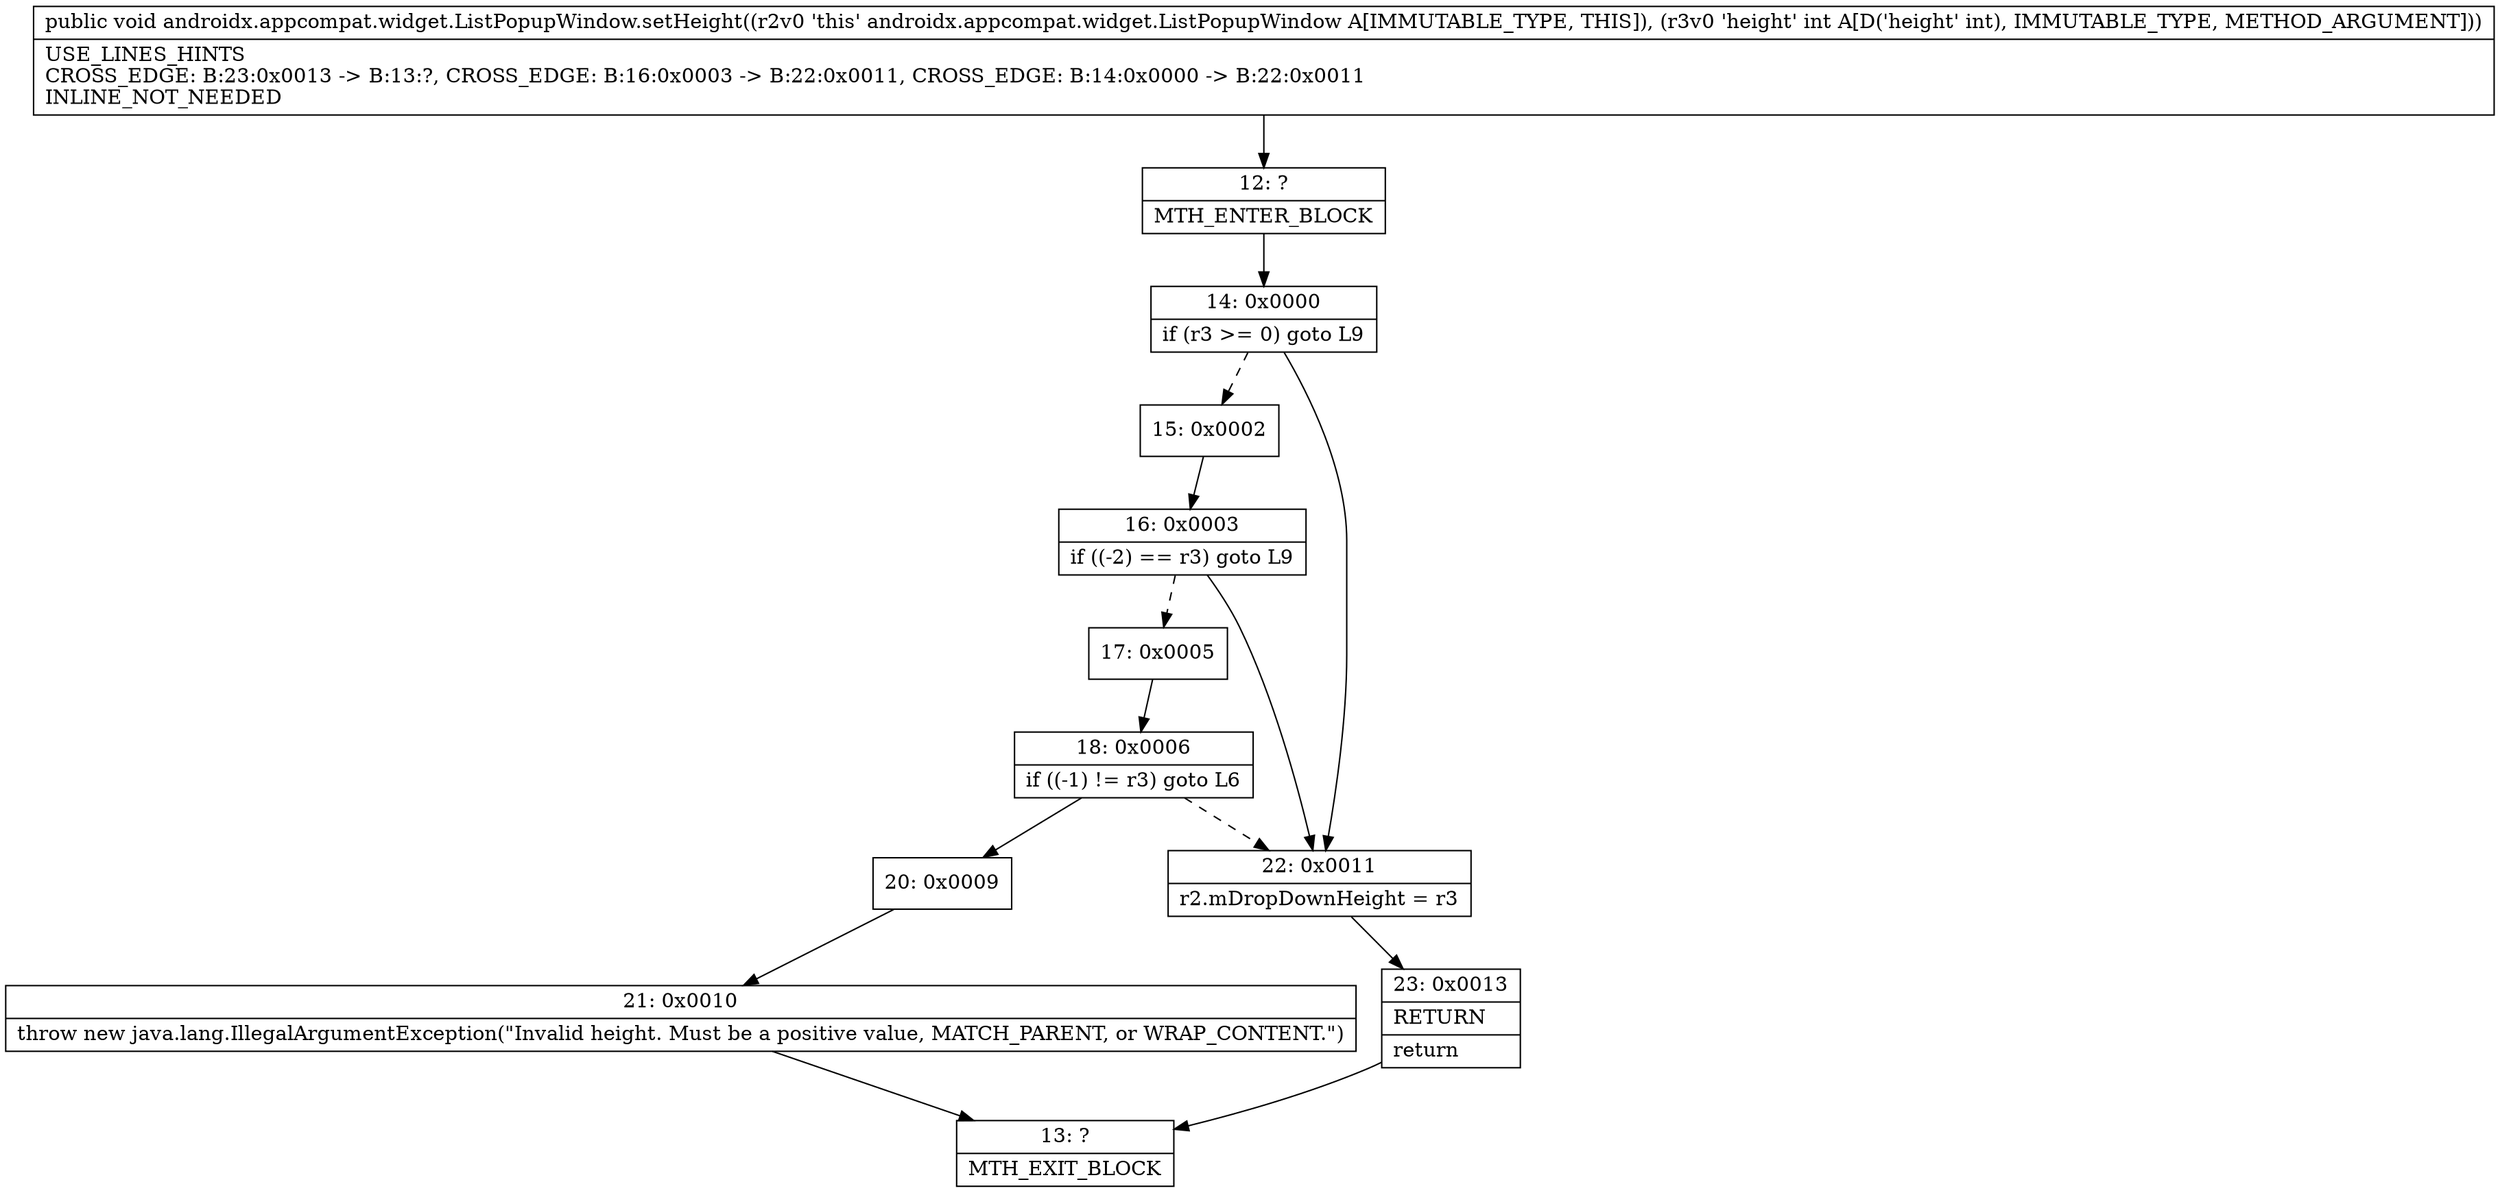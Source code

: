 digraph "CFG forandroidx.appcompat.widget.ListPopupWindow.setHeight(I)V" {
Node_12 [shape=record,label="{12\:\ ?|MTH_ENTER_BLOCK\l}"];
Node_14 [shape=record,label="{14\:\ 0x0000|if (r3 \>= 0) goto L9\l}"];
Node_15 [shape=record,label="{15\:\ 0x0002}"];
Node_16 [shape=record,label="{16\:\ 0x0003|if ((\-2) == r3) goto L9\l}"];
Node_17 [shape=record,label="{17\:\ 0x0005}"];
Node_18 [shape=record,label="{18\:\ 0x0006|if ((\-1) != r3) goto L6\l}"];
Node_20 [shape=record,label="{20\:\ 0x0009}"];
Node_21 [shape=record,label="{21\:\ 0x0010|throw new java.lang.IllegalArgumentException(\"Invalid height. Must be a positive value, MATCH_PARENT, or WRAP_CONTENT.\")\l}"];
Node_13 [shape=record,label="{13\:\ ?|MTH_EXIT_BLOCK\l}"];
Node_22 [shape=record,label="{22\:\ 0x0011|r2.mDropDownHeight = r3\l}"];
Node_23 [shape=record,label="{23\:\ 0x0013|RETURN\l|return\l}"];
MethodNode[shape=record,label="{public void androidx.appcompat.widget.ListPopupWindow.setHeight((r2v0 'this' androidx.appcompat.widget.ListPopupWindow A[IMMUTABLE_TYPE, THIS]), (r3v0 'height' int A[D('height' int), IMMUTABLE_TYPE, METHOD_ARGUMENT]))  | USE_LINES_HINTS\lCROSS_EDGE: B:23:0x0013 \-\> B:13:?, CROSS_EDGE: B:16:0x0003 \-\> B:22:0x0011, CROSS_EDGE: B:14:0x0000 \-\> B:22:0x0011\lINLINE_NOT_NEEDED\l}"];
MethodNode -> Node_12;Node_12 -> Node_14;
Node_14 -> Node_15[style=dashed];
Node_14 -> Node_22;
Node_15 -> Node_16;
Node_16 -> Node_17[style=dashed];
Node_16 -> Node_22;
Node_17 -> Node_18;
Node_18 -> Node_20;
Node_18 -> Node_22[style=dashed];
Node_20 -> Node_21;
Node_21 -> Node_13;
Node_22 -> Node_23;
Node_23 -> Node_13;
}

